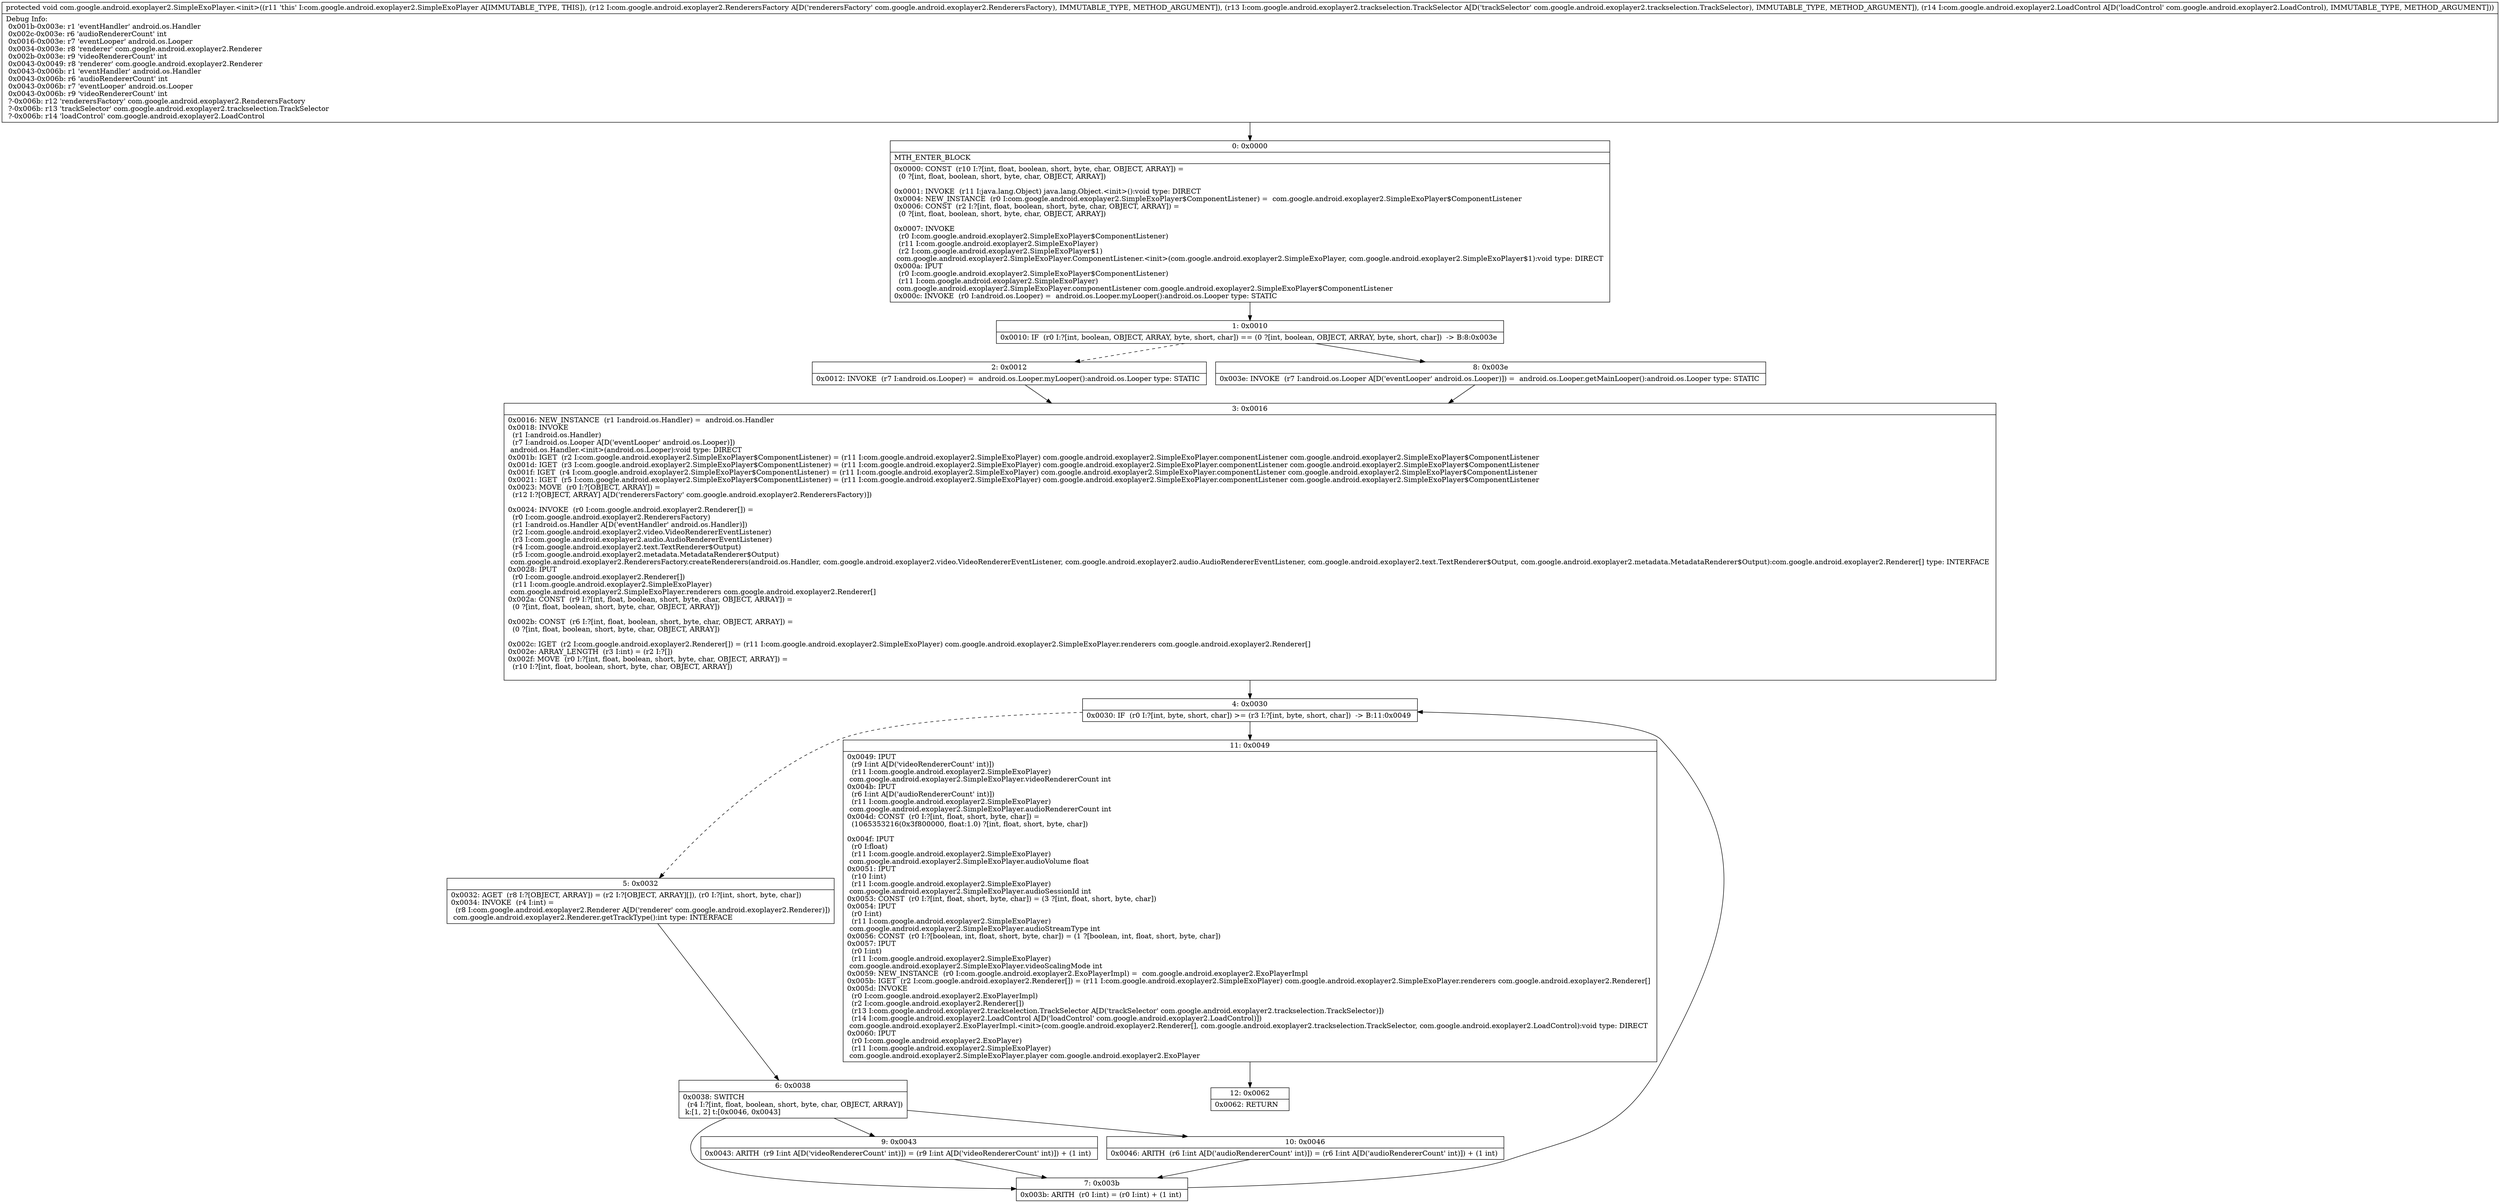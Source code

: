 digraph "CFG forcom.google.android.exoplayer2.SimpleExoPlayer.\<init\>(Lcom\/google\/android\/exoplayer2\/RenderersFactory;Lcom\/google\/android\/exoplayer2\/trackselection\/TrackSelector;Lcom\/google\/android\/exoplayer2\/LoadControl;)V" {
Node_0 [shape=record,label="{0\:\ 0x0000|MTH_ENTER_BLOCK\l|0x0000: CONST  (r10 I:?[int, float, boolean, short, byte, char, OBJECT, ARRAY]) = \l  (0 ?[int, float, boolean, short, byte, char, OBJECT, ARRAY])\l \l0x0001: INVOKE  (r11 I:java.lang.Object) java.lang.Object.\<init\>():void type: DIRECT \l0x0004: NEW_INSTANCE  (r0 I:com.google.android.exoplayer2.SimpleExoPlayer$ComponentListener) =  com.google.android.exoplayer2.SimpleExoPlayer$ComponentListener \l0x0006: CONST  (r2 I:?[int, float, boolean, short, byte, char, OBJECT, ARRAY]) = \l  (0 ?[int, float, boolean, short, byte, char, OBJECT, ARRAY])\l \l0x0007: INVOKE  \l  (r0 I:com.google.android.exoplayer2.SimpleExoPlayer$ComponentListener)\l  (r11 I:com.google.android.exoplayer2.SimpleExoPlayer)\l  (r2 I:com.google.android.exoplayer2.SimpleExoPlayer$1)\l com.google.android.exoplayer2.SimpleExoPlayer.ComponentListener.\<init\>(com.google.android.exoplayer2.SimpleExoPlayer, com.google.android.exoplayer2.SimpleExoPlayer$1):void type: DIRECT \l0x000a: IPUT  \l  (r0 I:com.google.android.exoplayer2.SimpleExoPlayer$ComponentListener)\l  (r11 I:com.google.android.exoplayer2.SimpleExoPlayer)\l com.google.android.exoplayer2.SimpleExoPlayer.componentListener com.google.android.exoplayer2.SimpleExoPlayer$ComponentListener \l0x000c: INVOKE  (r0 I:android.os.Looper) =  android.os.Looper.myLooper():android.os.Looper type: STATIC \l}"];
Node_1 [shape=record,label="{1\:\ 0x0010|0x0010: IF  (r0 I:?[int, boolean, OBJECT, ARRAY, byte, short, char]) == (0 ?[int, boolean, OBJECT, ARRAY, byte, short, char])  \-\> B:8:0x003e \l}"];
Node_2 [shape=record,label="{2\:\ 0x0012|0x0012: INVOKE  (r7 I:android.os.Looper) =  android.os.Looper.myLooper():android.os.Looper type: STATIC \l}"];
Node_3 [shape=record,label="{3\:\ 0x0016|0x0016: NEW_INSTANCE  (r1 I:android.os.Handler) =  android.os.Handler \l0x0018: INVOKE  \l  (r1 I:android.os.Handler)\l  (r7 I:android.os.Looper A[D('eventLooper' android.os.Looper)])\l android.os.Handler.\<init\>(android.os.Looper):void type: DIRECT \l0x001b: IGET  (r2 I:com.google.android.exoplayer2.SimpleExoPlayer$ComponentListener) = (r11 I:com.google.android.exoplayer2.SimpleExoPlayer) com.google.android.exoplayer2.SimpleExoPlayer.componentListener com.google.android.exoplayer2.SimpleExoPlayer$ComponentListener \l0x001d: IGET  (r3 I:com.google.android.exoplayer2.SimpleExoPlayer$ComponentListener) = (r11 I:com.google.android.exoplayer2.SimpleExoPlayer) com.google.android.exoplayer2.SimpleExoPlayer.componentListener com.google.android.exoplayer2.SimpleExoPlayer$ComponentListener \l0x001f: IGET  (r4 I:com.google.android.exoplayer2.SimpleExoPlayer$ComponentListener) = (r11 I:com.google.android.exoplayer2.SimpleExoPlayer) com.google.android.exoplayer2.SimpleExoPlayer.componentListener com.google.android.exoplayer2.SimpleExoPlayer$ComponentListener \l0x0021: IGET  (r5 I:com.google.android.exoplayer2.SimpleExoPlayer$ComponentListener) = (r11 I:com.google.android.exoplayer2.SimpleExoPlayer) com.google.android.exoplayer2.SimpleExoPlayer.componentListener com.google.android.exoplayer2.SimpleExoPlayer$ComponentListener \l0x0023: MOVE  (r0 I:?[OBJECT, ARRAY]) = \l  (r12 I:?[OBJECT, ARRAY] A[D('renderersFactory' com.google.android.exoplayer2.RenderersFactory)])\l \l0x0024: INVOKE  (r0 I:com.google.android.exoplayer2.Renderer[]) = \l  (r0 I:com.google.android.exoplayer2.RenderersFactory)\l  (r1 I:android.os.Handler A[D('eventHandler' android.os.Handler)])\l  (r2 I:com.google.android.exoplayer2.video.VideoRendererEventListener)\l  (r3 I:com.google.android.exoplayer2.audio.AudioRendererEventListener)\l  (r4 I:com.google.android.exoplayer2.text.TextRenderer$Output)\l  (r5 I:com.google.android.exoplayer2.metadata.MetadataRenderer$Output)\l com.google.android.exoplayer2.RenderersFactory.createRenderers(android.os.Handler, com.google.android.exoplayer2.video.VideoRendererEventListener, com.google.android.exoplayer2.audio.AudioRendererEventListener, com.google.android.exoplayer2.text.TextRenderer$Output, com.google.android.exoplayer2.metadata.MetadataRenderer$Output):com.google.android.exoplayer2.Renderer[] type: INTERFACE \l0x0028: IPUT  \l  (r0 I:com.google.android.exoplayer2.Renderer[])\l  (r11 I:com.google.android.exoplayer2.SimpleExoPlayer)\l com.google.android.exoplayer2.SimpleExoPlayer.renderers com.google.android.exoplayer2.Renderer[] \l0x002a: CONST  (r9 I:?[int, float, boolean, short, byte, char, OBJECT, ARRAY]) = \l  (0 ?[int, float, boolean, short, byte, char, OBJECT, ARRAY])\l \l0x002b: CONST  (r6 I:?[int, float, boolean, short, byte, char, OBJECT, ARRAY]) = \l  (0 ?[int, float, boolean, short, byte, char, OBJECT, ARRAY])\l \l0x002c: IGET  (r2 I:com.google.android.exoplayer2.Renderer[]) = (r11 I:com.google.android.exoplayer2.SimpleExoPlayer) com.google.android.exoplayer2.SimpleExoPlayer.renderers com.google.android.exoplayer2.Renderer[] \l0x002e: ARRAY_LENGTH  (r3 I:int) = (r2 I:?[]) \l0x002f: MOVE  (r0 I:?[int, float, boolean, short, byte, char, OBJECT, ARRAY]) = \l  (r10 I:?[int, float, boolean, short, byte, char, OBJECT, ARRAY])\l \l}"];
Node_4 [shape=record,label="{4\:\ 0x0030|0x0030: IF  (r0 I:?[int, byte, short, char]) \>= (r3 I:?[int, byte, short, char])  \-\> B:11:0x0049 \l}"];
Node_5 [shape=record,label="{5\:\ 0x0032|0x0032: AGET  (r8 I:?[OBJECT, ARRAY]) = (r2 I:?[OBJECT, ARRAY][]), (r0 I:?[int, short, byte, char]) \l0x0034: INVOKE  (r4 I:int) = \l  (r8 I:com.google.android.exoplayer2.Renderer A[D('renderer' com.google.android.exoplayer2.Renderer)])\l com.google.android.exoplayer2.Renderer.getTrackType():int type: INTERFACE \l}"];
Node_6 [shape=record,label="{6\:\ 0x0038|0x0038: SWITCH  \l  (r4 I:?[int, float, boolean, short, byte, char, OBJECT, ARRAY])\l k:[1, 2] t:[0x0046, 0x0043] \l}"];
Node_7 [shape=record,label="{7\:\ 0x003b|0x003b: ARITH  (r0 I:int) = (r0 I:int) + (1 int) \l}"];
Node_8 [shape=record,label="{8\:\ 0x003e|0x003e: INVOKE  (r7 I:android.os.Looper A[D('eventLooper' android.os.Looper)]) =  android.os.Looper.getMainLooper():android.os.Looper type: STATIC \l}"];
Node_9 [shape=record,label="{9\:\ 0x0043|0x0043: ARITH  (r9 I:int A[D('videoRendererCount' int)]) = (r9 I:int A[D('videoRendererCount' int)]) + (1 int) \l}"];
Node_10 [shape=record,label="{10\:\ 0x0046|0x0046: ARITH  (r6 I:int A[D('audioRendererCount' int)]) = (r6 I:int A[D('audioRendererCount' int)]) + (1 int) \l}"];
Node_11 [shape=record,label="{11\:\ 0x0049|0x0049: IPUT  \l  (r9 I:int A[D('videoRendererCount' int)])\l  (r11 I:com.google.android.exoplayer2.SimpleExoPlayer)\l com.google.android.exoplayer2.SimpleExoPlayer.videoRendererCount int \l0x004b: IPUT  \l  (r6 I:int A[D('audioRendererCount' int)])\l  (r11 I:com.google.android.exoplayer2.SimpleExoPlayer)\l com.google.android.exoplayer2.SimpleExoPlayer.audioRendererCount int \l0x004d: CONST  (r0 I:?[int, float, short, byte, char]) = \l  (1065353216(0x3f800000, float:1.0) ?[int, float, short, byte, char])\l \l0x004f: IPUT  \l  (r0 I:float)\l  (r11 I:com.google.android.exoplayer2.SimpleExoPlayer)\l com.google.android.exoplayer2.SimpleExoPlayer.audioVolume float \l0x0051: IPUT  \l  (r10 I:int)\l  (r11 I:com.google.android.exoplayer2.SimpleExoPlayer)\l com.google.android.exoplayer2.SimpleExoPlayer.audioSessionId int \l0x0053: CONST  (r0 I:?[int, float, short, byte, char]) = (3 ?[int, float, short, byte, char]) \l0x0054: IPUT  \l  (r0 I:int)\l  (r11 I:com.google.android.exoplayer2.SimpleExoPlayer)\l com.google.android.exoplayer2.SimpleExoPlayer.audioStreamType int \l0x0056: CONST  (r0 I:?[boolean, int, float, short, byte, char]) = (1 ?[boolean, int, float, short, byte, char]) \l0x0057: IPUT  \l  (r0 I:int)\l  (r11 I:com.google.android.exoplayer2.SimpleExoPlayer)\l com.google.android.exoplayer2.SimpleExoPlayer.videoScalingMode int \l0x0059: NEW_INSTANCE  (r0 I:com.google.android.exoplayer2.ExoPlayerImpl) =  com.google.android.exoplayer2.ExoPlayerImpl \l0x005b: IGET  (r2 I:com.google.android.exoplayer2.Renderer[]) = (r11 I:com.google.android.exoplayer2.SimpleExoPlayer) com.google.android.exoplayer2.SimpleExoPlayer.renderers com.google.android.exoplayer2.Renderer[] \l0x005d: INVOKE  \l  (r0 I:com.google.android.exoplayer2.ExoPlayerImpl)\l  (r2 I:com.google.android.exoplayer2.Renderer[])\l  (r13 I:com.google.android.exoplayer2.trackselection.TrackSelector A[D('trackSelector' com.google.android.exoplayer2.trackselection.TrackSelector)])\l  (r14 I:com.google.android.exoplayer2.LoadControl A[D('loadControl' com.google.android.exoplayer2.LoadControl)])\l com.google.android.exoplayer2.ExoPlayerImpl.\<init\>(com.google.android.exoplayer2.Renderer[], com.google.android.exoplayer2.trackselection.TrackSelector, com.google.android.exoplayer2.LoadControl):void type: DIRECT \l0x0060: IPUT  \l  (r0 I:com.google.android.exoplayer2.ExoPlayer)\l  (r11 I:com.google.android.exoplayer2.SimpleExoPlayer)\l com.google.android.exoplayer2.SimpleExoPlayer.player com.google.android.exoplayer2.ExoPlayer \l}"];
Node_12 [shape=record,label="{12\:\ 0x0062|0x0062: RETURN   \l}"];
MethodNode[shape=record,label="{protected void com.google.android.exoplayer2.SimpleExoPlayer.\<init\>((r11 'this' I:com.google.android.exoplayer2.SimpleExoPlayer A[IMMUTABLE_TYPE, THIS]), (r12 I:com.google.android.exoplayer2.RenderersFactory A[D('renderersFactory' com.google.android.exoplayer2.RenderersFactory), IMMUTABLE_TYPE, METHOD_ARGUMENT]), (r13 I:com.google.android.exoplayer2.trackselection.TrackSelector A[D('trackSelector' com.google.android.exoplayer2.trackselection.TrackSelector), IMMUTABLE_TYPE, METHOD_ARGUMENT]), (r14 I:com.google.android.exoplayer2.LoadControl A[D('loadControl' com.google.android.exoplayer2.LoadControl), IMMUTABLE_TYPE, METHOD_ARGUMENT]))  | Debug Info:\l  0x001b\-0x003e: r1 'eventHandler' android.os.Handler\l  0x002c\-0x003e: r6 'audioRendererCount' int\l  0x0016\-0x003e: r7 'eventLooper' android.os.Looper\l  0x0034\-0x003e: r8 'renderer' com.google.android.exoplayer2.Renderer\l  0x002b\-0x003e: r9 'videoRendererCount' int\l  0x0043\-0x0049: r8 'renderer' com.google.android.exoplayer2.Renderer\l  0x0043\-0x006b: r1 'eventHandler' android.os.Handler\l  0x0043\-0x006b: r6 'audioRendererCount' int\l  0x0043\-0x006b: r7 'eventLooper' android.os.Looper\l  0x0043\-0x006b: r9 'videoRendererCount' int\l  ?\-0x006b: r12 'renderersFactory' com.google.android.exoplayer2.RenderersFactory\l  ?\-0x006b: r13 'trackSelector' com.google.android.exoplayer2.trackselection.TrackSelector\l  ?\-0x006b: r14 'loadControl' com.google.android.exoplayer2.LoadControl\l}"];
MethodNode -> Node_0;
Node_0 -> Node_1;
Node_1 -> Node_2[style=dashed];
Node_1 -> Node_8;
Node_2 -> Node_3;
Node_3 -> Node_4;
Node_4 -> Node_5[style=dashed];
Node_4 -> Node_11;
Node_5 -> Node_6;
Node_6 -> Node_7;
Node_6 -> Node_9;
Node_6 -> Node_10;
Node_7 -> Node_4;
Node_8 -> Node_3;
Node_9 -> Node_7;
Node_10 -> Node_7;
Node_11 -> Node_12;
}

